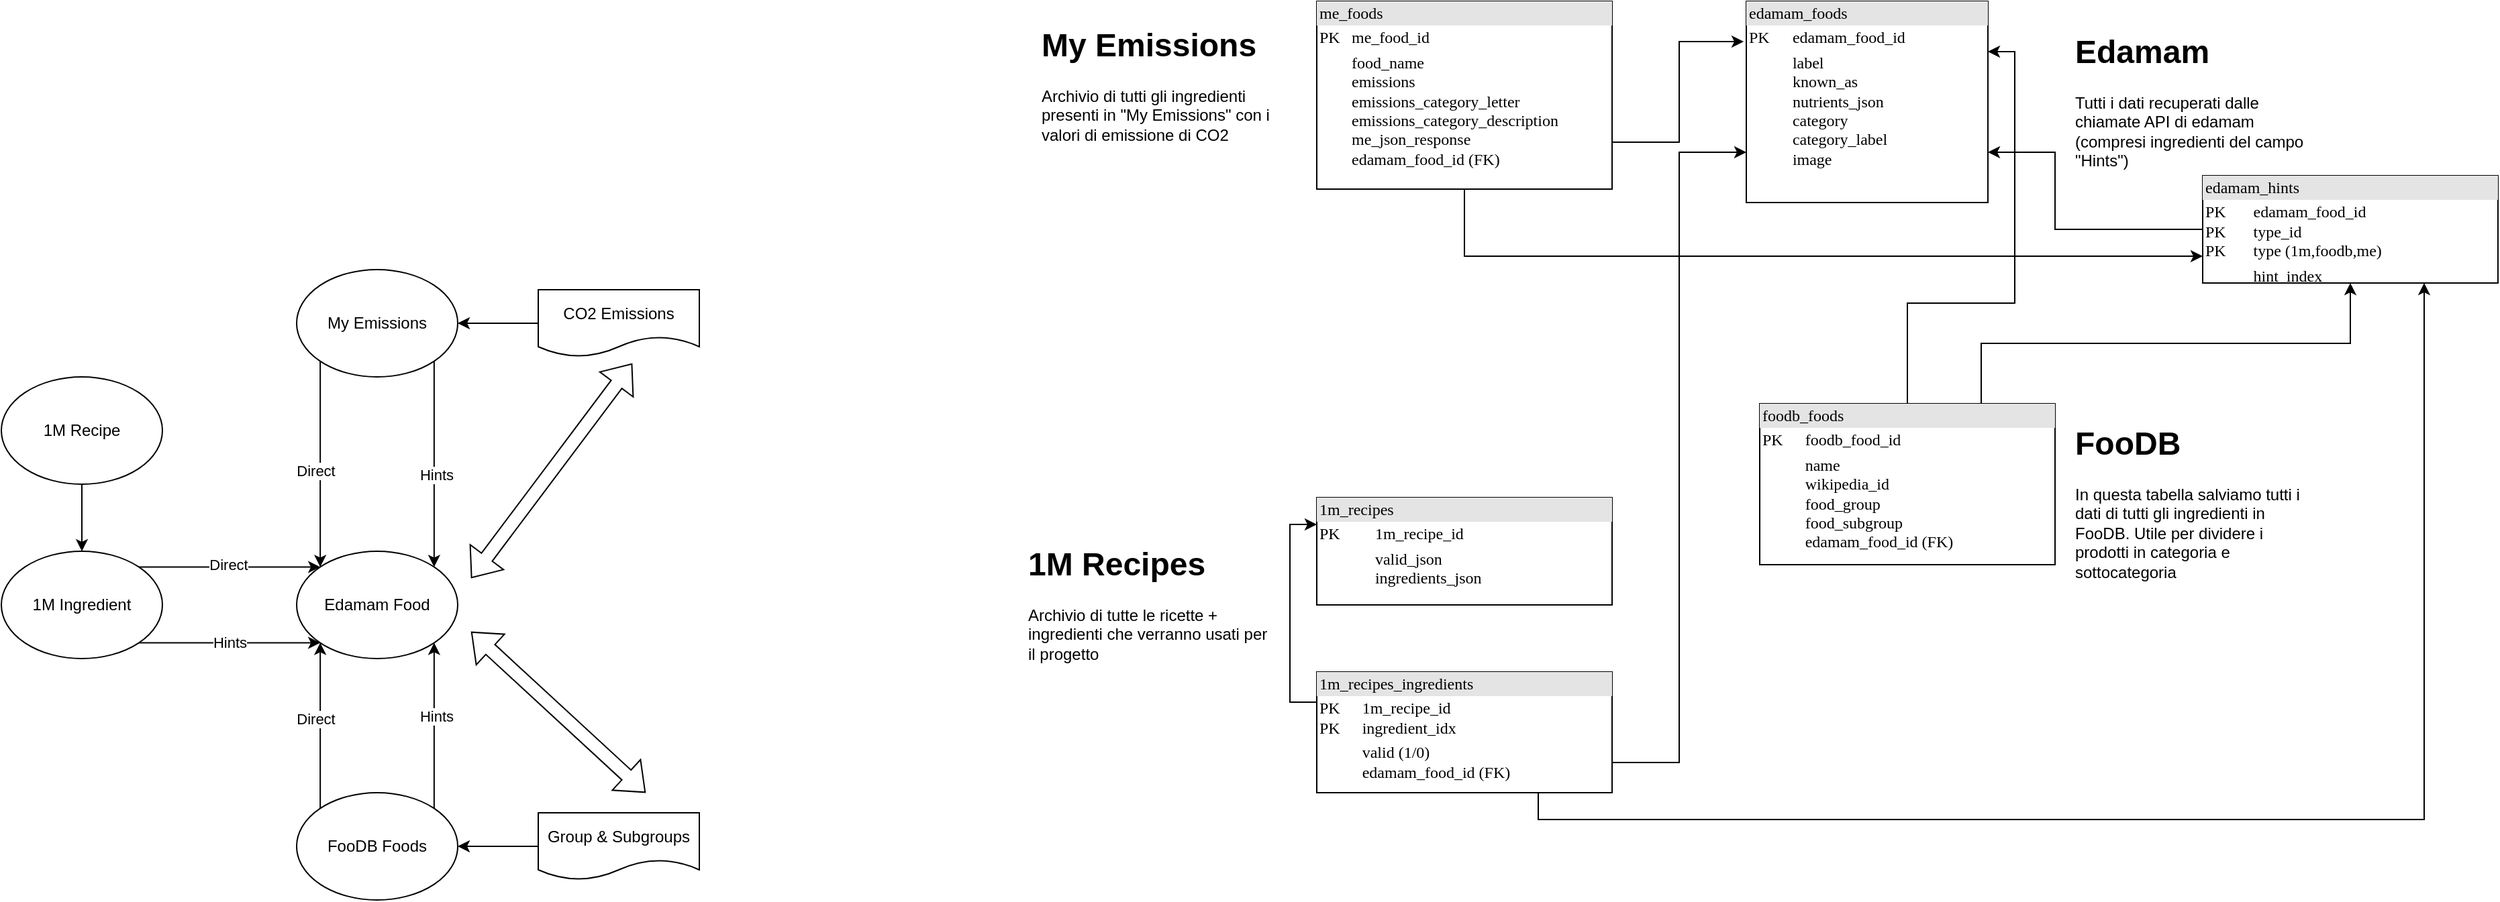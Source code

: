 <mxfile version="20.3.0" type="device"><diagram name="Page-1" id="2ca16b54-16f6-2749-3443-fa8db7711227"><mxGraphModel dx="2583" dy="840" grid="1" gridSize="10" guides="1" tooltips="1" connect="1" arrows="1" fold="1" page="1" pageScale="1" pageWidth="1100" pageHeight="850" background="none" math="0" shadow="0"><root><mxCell id="0"/><mxCell id="1" parent="0"/><mxCell id="2IDeR_rBe_j-N3m7yx-Y-2" style="edgeStyle=orthogonalEdgeStyle;rounded=0;orthogonalLoop=1;jettySize=auto;html=1;exitX=1;exitY=0.75;exitDx=0;exitDy=0;entryX=-0.011;entryY=0.2;entryDx=0;entryDy=0;entryPerimeter=0;" parent="1" source="2ed32ef02a7f4228-1" target="2IDeR_rBe_j-N3m7yx-Y-1" edge="1"><mxGeometry relative="1" as="geometry"/></mxCell><mxCell id="2IDeR_rBe_j-N3m7yx-Y-16" style="edgeStyle=orthogonalEdgeStyle;rounded=0;orthogonalLoop=1;jettySize=auto;html=1;exitX=0.5;exitY=1;exitDx=0;exitDy=0;entryX=0;entryY=0.75;entryDx=0;entryDy=0;" parent="1" source="2ed32ef02a7f4228-1" target="2IDeR_rBe_j-N3m7yx-Y-13" edge="1"><mxGeometry relative="1" as="geometry"/></mxCell><mxCell id="2ed32ef02a7f4228-1" value="&lt;div style=&quot;box-sizing:border-box;width:100%;background:#e4e4e4;padding:2px;&quot;&gt;me_foods&lt;/div&gt;&lt;table style=&quot;width:100%;font-size:1em;&quot; cellpadding=&quot;2&quot; cellspacing=&quot;0&quot;&gt;&lt;tbody&gt;&lt;tr&gt;&lt;td&gt;PK&lt;/td&gt;&lt;td&gt;me_food_id&lt;/td&gt;&lt;/tr&gt;&lt;tr&gt;&lt;td&gt;&lt;br&gt;&lt;/td&gt;&lt;td&gt;food_name&lt;br&gt;emissions&lt;br&gt;emissions_category_letter&lt;br&gt;emissions_category_description&lt;br&gt;me_json_response&lt;br&gt;edamam_food_id (FK)&lt;/td&gt;&lt;/tr&gt;&lt;tr&gt;&lt;td&gt;&lt;/td&gt;&lt;td&gt;&lt;br&gt;&lt;/td&gt;&lt;/tr&gt;&lt;/tbody&gt;&lt;/table&gt;" style="verticalAlign=top;align=left;overflow=fill;html=1;rounded=0;shadow=0;comic=0;labelBackgroundColor=none;strokeWidth=1;fontFamily=Verdana;fontSize=12" parent="1" vertex="1"><mxGeometry x="50" y="40" width="220" height="140" as="geometry"/></mxCell><mxCell id="2IDeR_rBe_j-N3m7yx-Y-1" value="&lt;div style=&quot;box-sizing:border-box;width:100%;background:#e4e4e4;padding:2px;&quot;&gt;edamam_foods&lt;/div&gt;&lt;table style=&quot;width:100%;font-size:1em;&quot; cellpadding=&quot;2&quot; cellspacing=&quot;0&quot;&gt;&lt;tbody&gt;&lt;tr&gt;&lt;td&gt;PK&lt;/td&gt;&lt;td&gt;edamam_food_id&lt;/td&gt;&lt;/tr&gt;&lt;tr&gt;&lt;td&gt;&lt;br&gt;&lt;/td&gt;&lt;td&gt;label&lt;br&gt;known_as&lt;br&gt;nutrients_json&lt;br&gt;category&lt;br&gt;category_label&lt;br&gt;image&lt;/td&gt;&lt;/tr&gt;&lt;tr&gt;&lt;td&gt;&lt;/td&gt;&lt;td&gt;&lt;br&gt;&lt;/td&gt;&lt;/tr&gt;&lt;/tbody&gt;&lt;/table&gt;" style="verticalAlign=top;align=left;overflow=fill;html=1;rounded=0;shadow=0;comic=0;labelBackgroundColor=none;strokeWidth=1;fontFamily=Verdana;fontSize=12" parent="1" vertex="1"><mxGeometry x="370" y="40" width="180" height="150" as="geometry"/></mxCell><mxCell id="2IDeR_rBe_j-N3m7yx-Y-3" value="&lt;div style=&quot;box-sizing:border-box;width:100%;background:#e4e4e4;padding:2px;&quot;&gt;1m_recipes&lt;/div&gt;&lt;table style=&quot;width:100%;font-size:1em;&quot; cellpadding=&quot;2&quot; cellspacing=&quot;0&quot;&gt;&lt;tbody&gt;&lt;tr&gt;&lt;td&gt;PK&lt;/td&gt;&lt;td&gt;1m_recipe_id&lt;/td&gt;&lt;/tr&gt;&lt;tr&gt;&lt;td&gt;&lt;br&gt;&lt;/td&gt;&lt;td&gt;valid_json&lt;br&gt;ingredients_json&lt;br&gt;&lt;/td&gt;&lt;/tr&gt;&lt;tr&gt;&lt;td&gt;&lt;/td&gt;&lt;td&gt;&lt;br&gt;&lt;/td&gt;&lt;/tr&gt;&lt;/tbody&gt;&lt;/table&gt;" style="verticalAlign=top;align=left;overflow=fill;html=1;rounded=0;shadow=0;comic=0;labelBackgroundColor=none;strokeWidth=1;fontFamily=Verdana;fontSize=12" parent="1" vertex="1"><mxGeometry x="50" y="410" width="220" height="80" as="geometry"/></mxCell><mxCell id="2IDeR_rBe_j-N3m7yx-Y-5" style="edgeStyle=orthogonalEdgeStyle;rounded=0;orthogonalLoop=1;jettySize=auto;html=1;exitX=0;exitY=0.25;exitDx=0;exitDy=0;entryX=0;entryY=0.25;entryDx=0;entryDy=0;" parent="1" source="2IDeR_rBe_j-N3m7yx-Y-4" target="2IDeR_rBe_j-N3m7yx-Y-3" edge="1"><mxGeometry relative="1" as="geometry"/></mxCell><mxCell id="2IDeR_rBe_j-N3m7yx-Y-8" style="edgeStyle=orthogonalEdgeStyle;rounded=0;orthogonalLoop=1;jettySize=auto;html=1;exitX=1;exitY=0.75;exitDx=0;exitDy=0;entryX=0;entryY=0.75;entryDx=0;entryDy=0;" parent="1" source="2IDeR_rBe_j-N3m7yx-Y-4" target="2IDeR_rBe_j-N3m7yx-Y-1" edge="1"><mxGeometry relative="1" as="geometry"/></mxCell><mxCell id="2IDeR_rBe_j-N3m7yx-Y-17" style="edgeStyle=orthogonalEdgeStyle;rounded=0;orthogonalLoop=1;jettySize=auto;html=1;exitX=0.75;exitY=1;exitDx=0;exitDy=0;entryX=0.75;entryY=1;entryDx=0;entryDy=0;" parent="1" source="2IDeR_rBe_j-N3m7yx-Y-4" target="2IDeR_rBe_j-N3m7yx-Y-13" edge="1"><mxGeometry relative="1" as="geometry"/></mxCell><mxCell id="2IDeR_rBe_j-N3m7yx-Y-4" value="&lt;div style=&quot;box-sizing:border-box;width:100%;background:#e4e4e4;padding:2px;&quot;&gt;1m_recipes_ingredients&lt;/div&gt;&lt;table style=&quot;width:100%;font-size:1em;&quot; cellpadding=&quot;2&quot; cellspacing=&quot;0&quot;&gt;&lt;tbody&gt;&lt;tr&gt;&lt;td&gt;PK&lt;br&gt;PK&lt;/td&gt;&lt;td&gt;1m_recipe_id&lt;br&gt;ingredient_idx&lt;/td&gt;&lt;/tr&gt;&lt;tr&gt;&lt;td&gt;&lt;br&gt;&lt;/td&gt;&lt;td&gt;valid (1/0)&lt;br&gt;edamam_food_id (FK)&lt;/td&gt;&lt;/tr&gt;&lt;tr&gt;&lt;td&gt;&lt;/td&gt;&lt;td&gt;&lt;br&gt;&lt;/td&gt;&lt;/tr&gt;&lt;/tbody&gt;&lt;/table&gt;" style="verticalAlign=top;align=left;overflow=fill;html=1;rounded=0;shadow=0;comic=0;labelBackgroundColor=none;strokeWidth=1;fontFamily=Verdana;fontSize=12" parent="1" vertex="1"><mxGeometry x="50" y="540" width="220" height="90" as="geometry"/></mxCell><mxCell id="2IDeR_rBe_j-N3m7yx-Y-7" style="edgeStyle=orthogonalEdgeStyle;rounded=0;orthogonalLoop=1;jettySize=auto;html=1;entryX=1;entryY=0.25;entryDx=0;entryDy=0;" parent="1" source="2IDeR_rBe_j-N3m7yx-Y-6" target="2IDeR_rBe_j-N3m7yx-Y-1" edge="1"><mxGeometry relative="1" as="geometry"/></mxCell><mxCell id="2IDeR_rBe_j-N3m7yx-Y-15" style="edgeStyle=orthogonalEdgeStyle;rounded=0;orthogonalLoop=1;jettySize=auto;html=1;exitX=0.75;exitY=0;exitDx=0;exitDy=0;entryX=0.5;entryY=1;entryDx=0;entryDy=0;" parent="1" source="2IDeR_rBe_j-N3m7yx-Y-6" target="2IDeR_rBe_j-N3m7yx-Y-13" edge="1"><mxGeometry relative="1" as="geometry"/></mxCell><mxCell id="2IDeR_rBe_j-N3m7yx-Y-6" value="&lt;div style=&quot;box-sizing:border-box;width:100%;background:#e4e4e4;padding:2px;&quot;&gt;foodb_foods&lt;/div&gt;&lt;table style=&quot;width:100%;font-size:1em;&quot; cellpadding=&quot;2&quot; cellspacing=&quot;0&quot;&gt;&lt;tbody&gt;&lt;tr&gt;&lt;td&gt;PK&lt;/td&gt;&lt;td&gt;foodb_food_id&lt;/td&gt;&lt;/tr&gt;&lt;tr&gt;&lt;td&gt;&lt;br&gt;&lt;/td&gt;&lt;td&gt;name&lt;br&gt;wikipedia_id&lt;br&gt;food_group&lt;br&gt;food_subgroup&lt;br&gt;edamam_food_id (FK)&lt;/td&gt;&lt;/tr&gt;&lt;tr&gt;&lt;td&gt;&lt;/td&gt;&lt;td&gt;&lt;br&gt;&lt;/td&gt;&lt;/tr&gt;&lt;/tbody&gt;&lt;/table&gt;" style="verticalAlign=top;align=left;overflow=fill;html=1;rounded=0;shadow=0;comic=0;labelBackgroundColor=none;strokeWidth=1;fontFamily=Verdana;fontSize=12" parent="1" vertex="1"><mxGeometry x="380" y="340" width="220" height="120" as="geometry"/></mxCell><mxCell id="2IDeR_rBe_j-N3m7yx-Y-9" value="&lt;h1&gt;FooDB&lt;/h1&gt;&lt;p&gt;In questa tabella salviamo tutti i dati di tutti gli ingredienti in FooDB. Utile per dividere i prodotti in categoria e sottocategoria&lt;/p&gt;" style="text;html=1;strokeColor=none;fillColor=none;spacing=5;spacingTop=-20;whiteSpace=wrap;overflow=hidden;rounded=0;" parent="1" vertex="1"><mxGeometry x="610" y="350" width="190" height="130" as="geometry"/></mxCell><mxCell id="2IDeR_rBe_j-N3m7yx-Y-10" value="&lt;h1&gt;Edamam&lt;/h1&gt;&lt;p&gt;Tutti i dati recuperati dalle chiamate API di edamam (compresi ingredienti del campo &quot;Hints&quot;)&lt;/p&gt;" style="text;html=1;strokeColor=none;fillColor=none;spacing=5;spacingTop=-20;whiteSpace=wrap;overflow=hidden;rounded=0;" parent="1" vertex="1"><mxGeometry x="610" y="57.5" width="190" height="115" as="geometry"/></mxCell><mxCell id="2IDeR_rBe_j-N3m7yx-Y-11" value="&lt;h1&gt;My Emissions&lt;/h1&gt;&lt;p&gt;Archivio di tutti gli ingredienti presenti in &quot;My Emissions&quot; con i valori di emissione di CO2&lt;/p&gt;" style="text;html=1;strokeColor=none;fillColor=none;spacing=5;spacingTop=-20;whiteSpace=wrap;overflow=hidden;rounded=0;" parent="1" vertex="1"><mxGeometry x="-160" y="52.5" width="190" height="115" as="geometry"/></mxCell><mxCell id="2IDeR_rBe_j-N3m7yx-Y-12" value="&lt;h1&gt;1M Recipes&lt;/h1&gt;&lt;p&gt;Archivio di tutte le ricette + ingredienti che verranno usati per il progetto&lt;/p&gt;" style="text;html=1;strokeColor=none;fillColor=none;spacing=5;spacingTop=-20;whiteSpace=wrap;overflow=hidden;rounded=0;" parent="1" vertex="1"><mxGeometry x="-170" y="440" width="190" height="115" as="geometry"/></mxCell><mxCell id="2IDeR_rBe_j-N3m7yx-Y-14" style="edgeStyle=orthogonalEdgeStyle;rounded=0;orthogonalLoop=1;jettySize=auto;html=1;exitX=0;exitY=0.5;exitDx=0;exitDy=0;entryX=1;entryY=0.75;entryDx=0;entryDy=0;" parent="1" source="2IDeR_rBe_j-N3m7yx-Y-13" target="2IDeR_rBe_j-N3m7yx-Y-1" edge="1"><mxGeometry relative="1" as="geometry"><Array as="points"><mxPoint x="600" y="210"/><mxPoint x="600" y="153"/></Array></mxGeometry></mxCell><mxCell id="2IDeR_rBe_j-N3m7yx-Y-13" value="&lt;div style=&quot;box-sizing:border-box;width:100%;background:#e4e4e4;padding:2px;&quot;&gt;edamam_hints&lt;/div&gt;&lt;table style=&quot;width:100%;font-size:1em;&quot; cellpadding=&quot;2&quot; cellspacing=&quot;0&quot;&gt;&lt;tbody&gt;&lt;tr&gt;&lt;td&gt;PK&lt;br&gt;PK&lt;br&gt;PK&lt;/td&gt;&lt;td&gt;edamam_food_id&lt;br&gt;type_id&lt;br&gt;type (1m,foodb,me)&lt;/td&gt;&lt;/tr&gt;&lt;tr&gt;&lt;td&gt;&lt;br&gt;&lt;/td&gt;&lt;td&gt;hint_index&lt;/td&gt;&lt;/tr&gt;&lt;tr&gt;&lt;td&gt;&lt;/td&gt;&lt;td&gt;&lt;br&gt;&lt;/td&gt;&lt;/tr&gt;&lt;/tbody&gt;&lt;/table&gt;" style="verticalAlign=top;align=left;overflow=fill;html=1;rounded=0;shadow=0;comic=0;labelBackgroundColor=none;strokeWidth=1;fontFamily=Verdana;fontSize=12" parent="1" vertex="1"><mxGeometry x="710" y="170" width="220" height="80" as="geometry"/></mxCell><mxCell id="oJWeoma_17ekLLL5YFPR-3" style="edgeStyle=orthogonalEdgeStyle;rounded=0;orthogonalLoop=1;jettySize=auto;html=1;exitX=0.5;exitY=1;exitDx=0;exitDy=0;entryX=0.5;entryY=0;entryDx=0;entryDy=0;" edge="1" parent="1" source="oJWeoma_17ekLLL5YFPR-1" target="oJWeoma_17ekLLL5YFPR-2"><mxGeometry relative="1" as="geometry"/></mxCell><mxCell id="oJWeoma_17ekLLL5YFPR-1" value="1M Recipe" style="ellipse;whiteSpace=wrap;html=1;" vertex="1" parent="1"><mxGeometry x="-930" y="320" width="120" height="80" as="geometry"/></mxCell><mxCell id="oJWeoma_17ekLLL5YFPR-6" style="edgeStyle=orthogonalEdgeStyle;rounded=0;orthogonalLoop=1;jettySize=auto;html=1;exitX=1;exitY=0;exitDx=0;exitDy=0;entryX=0;entryY=0;entryDx=0;entryDy=0;" edge="1" parent="1" source="oJWeoma_17ekLLL5YFPR-2" target="oJWeoma_17ekLLL5YFPR-4"><mxGeometry relative="1" as="geometry"/></mxCell><mxCell id="oJWeoma_17ekLLL5YFPR-7" value="Direct" style="edgeLabel;html=1;align=center;verticalAlign=middle;resizable=0;points=[];" vertex="1" connectable="0" parent="oJWeoma_17ekLLL5YFPR-6"><mxGeometry x="-0.017" y="2" relative="1" as="geometry"><mxPoint as="offset"/></mxGeometry></mxCell><mxCell id="oJWeoma_17ekLLL5YFPR-8" value="Hints" style="edgeStyle=orthogonalEdgeStyle;rounded=0;orthogonalLoop=1;jettySize=auto;html=1;exitX=1;exitY=1;exitDx=0;exitDy=0;entryX=0;entryY=1;entryDx=0;entryDy=0;" edge="1" parent="1" source="oJWeoma_17ekLLL5YFPR-2" target="oJWeoma_17ekLLL5YFPR-4"><mxGeometry relative="1" as="geometry"/></mxCell><mxCell id="oJWeoma_17ekLLL5YFPR-2" value="1M Ingredient" style="ellipse;whiteSpace=wrap;html=1;" vertex="1" parent="1"><mxGeometry x="-930" y="450" width="120" height="80" as="geometry"/></mxCell><mxCell id="oJWeoma_17ekLLL5YFPR-4" value="Edamam Food" style="ellipse;whiteSpace=wrap;html=1;" vertex="1" parent="1"><mxGeometry x="-710" y="450" width="120" height="80" as="geometry"/></mxCell><mxCell id="oJWeoma_17ekLLL5YFPR-10" style="edgeStyle=orthogonalEdgeStyle;rounded=0;orthogonalLoop=1;jettySize=auto;html=1;exitX=0;exitY=1;exitDx=0;exitDy=0;entryX=0;entryY=0;entryDx=0;entryDy=0;" edge="1" parent="1" source="oJWeoma_17ekLLL5YFPR-9" target="oJWeoma_17ekLLL5YFPR-4"><mxGeometry relative="1" as="geometry"/></mxCell><mxCell id="oJWeoma_17ekLLL5YFPR-12" value="Direct" style="edgeLabel;html=1;align=center;verticalAlign=middle;resizable=0;points=[];" vertex="1" connectable="0" parent="oJWeoma_17ekLLL5YFPR-10"><mxGeometry x="0.065" y="-4" relative="1" as="geometry"><mxPoint as="offset"/></mxGeometry></mxCell><mxCell id="oJWeoma_17ekLLL5YFPR-11" style="edgeStyle=orthogonalEdgeStyle;rounded=0;orthogonalLoop=1;jettySize=auto;html=1;exitX=1;exitY=1;exitDx=0;exitDy=0;entryX=1;entryY=0;entryDx=0;entryDy=0;" edge="1" parent="1" source="oJWeoma_17ekLLL5YFPR-9" target="oJWeoma_17ekLLL5YFPR-4"><mxGeometry relative="1" as="geometry"/></mxCell><mxCell id="oJWeoma_17ekLLL5YFPR-13" value="Hints" style="edgeLabel;html=1;align=center;verticalAlign=middle;resizable=0;points=[];" vertex="1" connectable="0" parent="oJWeoma_17ekLLL5YFPR-11"><mxGeometry x="0.098" y="1" relative="1" as="geometry"><mxPoint as="offset"/></mxGeometry></mxCell><mxCell id="oJWeoma_17ekLLL5YFPR-9" value="My Emissions" style="ellipse;whiteSpace=wrap;html=1;" vertex="1" parent="1"><mxGeometry x="-710" y="240" width="120" height="80" as="geometry"/></mxCell><mxCell id="oJWeoma_17ekLLL5YFPR-15" style="edgeStyle=orthogonalEdgeStyle;rounded=0;orthogonalLoop=1;jettySize=auto;html=1;exitX=0;exitY=0;exitDx=0;exitDy=0;entryX=0;entryY=1;entryDx=0;entryDy=0;" edge="1" parent="1" source="oJWeoma_17ekLLL5YFPR-14" target="oJWeoma_17ekLLL5YFPR-4"><mxGeometry relative="1" as="geometry"/></mxCell><mxCell id="oJWeoma_17ekLLL5YFPR-17" value="Direct" style="edgeLabel;html=1;align=center;verticalAlign=middle;resizable=0;points=[];" vertex="1" connectable="0" parent="oJWeoma_17ekLLL5YFPR-15"><mxGeometry x="0.081" y="4" relative="1" as="geometry"><mxPoint as="offset"/></mxGeometry></mxCell><mxCell id="oJWeoma_17ekLLL5YFPR-16" style="edgeStyle=orthogonalEdgeStyle;rounded=0;orthogonalLoop=1;jettySize=auto;html=1;exitX=1;exitY=0;exitDx=0;exitDy=0;entryX=1;entryY=1;entryDx=0;entryDy=0;" edge="1" parent="1" source="oJWeoma_17ekLLL5YFPR-14" target="oJWeoma_17ekLLL5YFPR-4"><mxGeometry relative="1" as="geometry"/></mxCell><mxCell id="oJWeoma_17ekLLL5YFPR-18" value="Hints" style="edgeLabel;html=1;align=center;verticalAlign=middle;resizable=0;points=[];" vertex="1" connectable="0" parent="oJWeoma_17ekLLL5YFPR-16"><mxGeometry x="0.121" y="-1" relative="1" as="geometry"><mxPoint as="offset"/></mxGeometry></mxCell><mxCell id="oJWeoma_17ekLLL5YFPR-14" value="FooDB Foods" style="ellipse;whiteSpace=wrap;html=1;" vertex="1" parent="1"><mxGeometry x="-710" y="630" width="120" height="80" as="geometry"/></mxCell><mxCell id="oJWeoma_17ekLLL5YFPR-21" style="edgeStyle=orthogonalEdgeStyle;rounded=0;orthogonalLoop=1;jettySize=auto;html=1;entryX=1;entryY=0.5;entryDx=0;entryDy=0;" edge="1" parent="1" source="oJWeoma_17ekLLL5YFPR-19" target="oJWeoma_17ekLLL5YFPR-14"><mxGeometry relative="1" as="geometry"/></mxCell><mxCell id="oJWeoma_17ekLLL5YFPR-19" value="Group &amp;amp; Subgroups" style="shape=document;whiteSpace=wrap;html=1;boundedLbl=1;" vertex="1" parent="1"><mxGeometry x="-530" y="645" width="120" height="50" as="geometry"/></mxCell><mxCell id="oJWeoma_17ekLLL5YFPR-23" style="edgeStyle=orthogonalEdgeStyle;rounded=0;orthogonalLoop=1;jettySize=auto;html=1;entryX=1;entryY=0.5;entryDx=0;entryDy=0;" edge="1" parent="1" source="oJWeoma_17ekLLL5YFPR-22" target="oJWeoma_17ekLLL5YFPR-9"><mxGeometry relative="1" as="geometry"/></mxCell><mxCell id="oJWeoma_17ekLLL5YFPR-22" value="CO2 Emissions" style="shape=document;whiteSpace=wrap;html=1;boundedLbl=1;" vertex="1" parent="1"><mxGeometry x="-530" y="255" width="120" height="50" as="geometry"/></mxCell><mxCell id="oJWeoma_17ekLLL5YFPR-30" value="" style="shape=flexArrow;endArrow=classic;startArrow=classic;html=1;rounded=0;elbow=vertical;" edge="1" parent="1"><mxGeometry width="100" height="100" relative="1" as="geometry"><mxPoint x="-580" y="470" as="sourcePoint"/><mxPoint x="-460" y="310" as="targetPoint"/></mxGeometry></mxCell><mxCell id="oJWeoma_17ekLLL5YFPR-32" value="" style="shape=flexArrow;endArrow=classic;startArrow=classic;html=1;rounded=0;elbow=vertical;" edge="1" parent="1"><mxGeometry width="100" height="100" relative="1" as="geometry"><mxPoint x="-450" y="630" as="sourcePoint"/><mxPoint x="-580" y="510" as="targetPoint"/></mxGeometry></mxCell></root></mxGraphModel></diagram></mxfile>